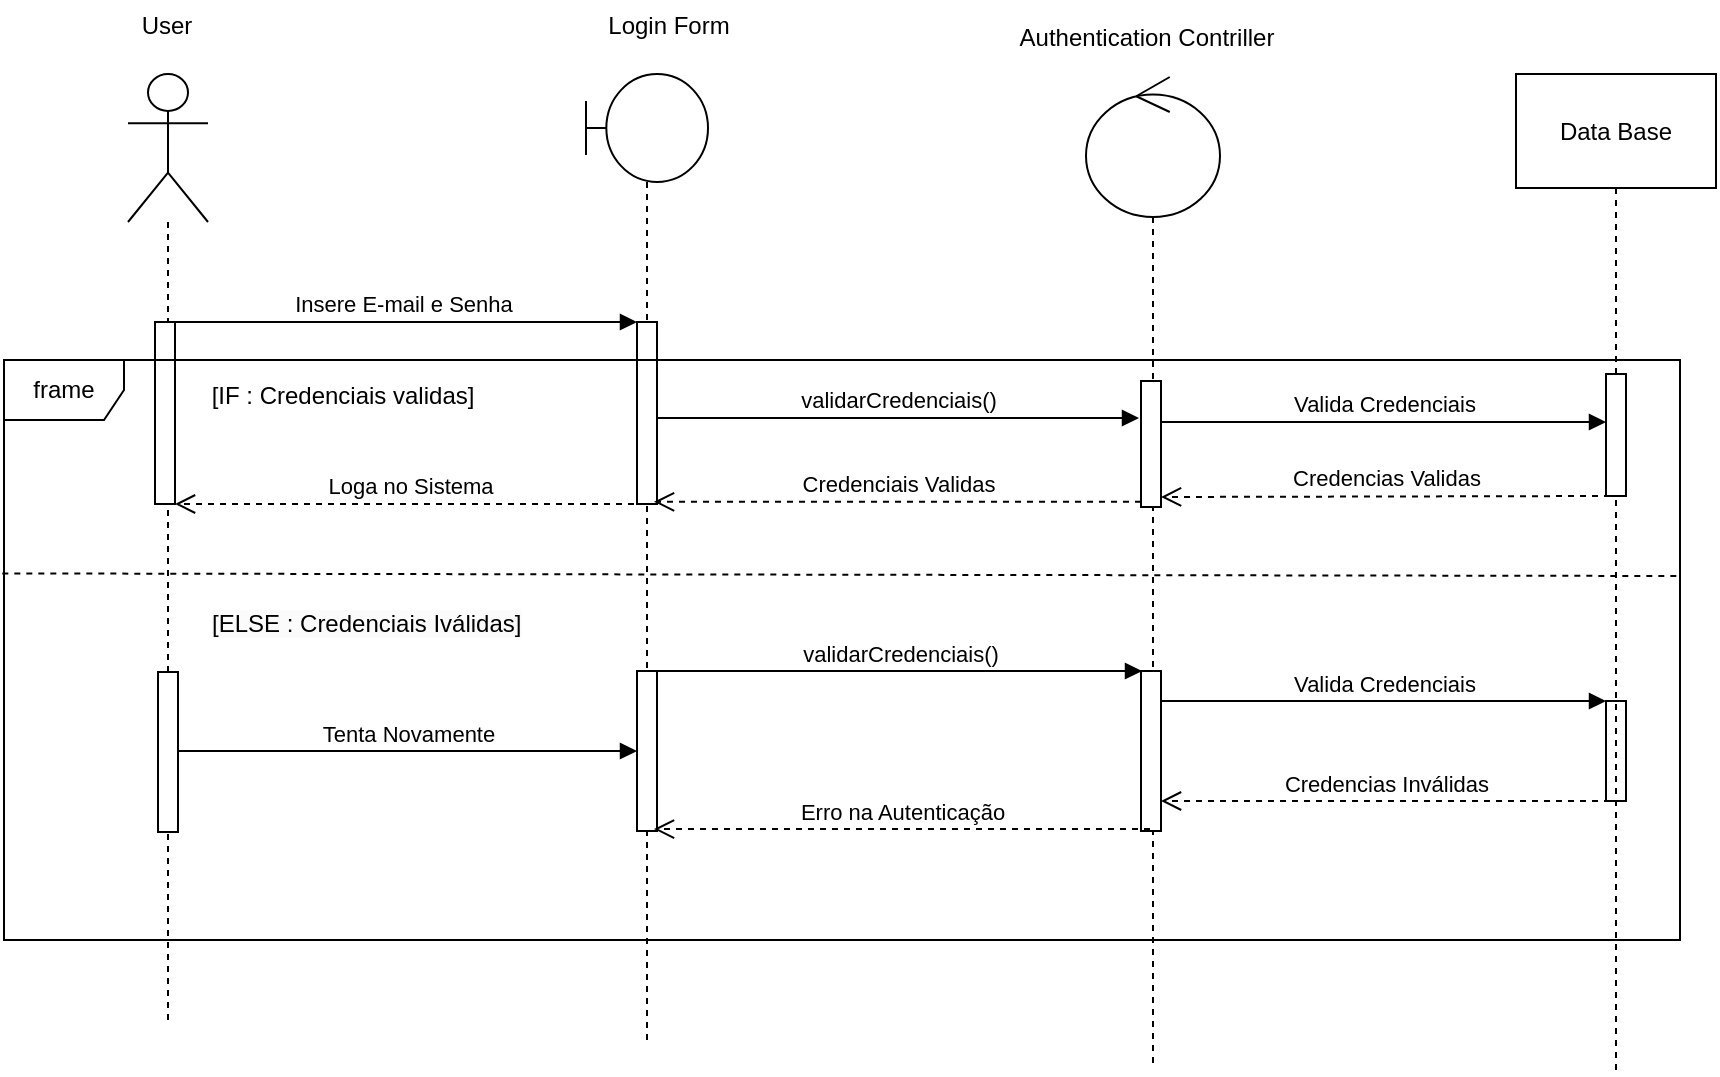 <mxfile version="24.4.0" type="device">
  <diagram name="Página-1" id="srSfZ5vDwNcdO3Q_fWqT">
    <mxGraphModel dx="1481" dy="873" grid="0" gridSize="10" guides="1" tooltips="1" connect="1" arrows="1" fold="1" page="1" pageScale="1" pageWidth="980" pageHeight="1390" math="0" shadow="0">
      <root>
        <mxCell id="0" />
        <mxCell id="1" parent="0" />
        <mxCell id="yDCDBSICSVUORIP6rhff-2" value="" style="shape=umlLifeline;perimeter=lifelinePerimeter;whiteSpace=wrap;html=1;container=1;dropTarget=0;collapsible=0;recursiveResize=0;outlineConnect=0;portConstraint=eastwest;newEdgeStyle={&quot;curved&quot;:0,&quot;rounded&quot;:0};participant=umlActor;size=74;" vertex="1" parent="1">
          <mxGeometry x="85" y="111" width="40" height="473" as="geometry" />
        </mxCell>
        <mxCell id="yDCDBSICSVUORIP6rhff-11" value="" style="html=1;points=[[0,0,0,0,5],[0,1,0,0,-5],[1,0,0,0,5],[1,1,0,0,-5]];perimeter=orthogonalPerimeter;outlineConnect=0;targetShapes=umlLifeline;portConstraint=eastwest;newEdgeStyle={&quot;curved&quot;:0,&quot;rounded&quot;:0};" vertex="1" parent="yDCDBSICSVUORIP6rhff-2">
          <mxGeometry x="13.5" y="124" width="10" height="91" as="geometry" />
        </mxCell>
        <mxCell id="yDCDBSICSVUORIP6rhff-3" value="" style="shape=umlLifeline;perimeter=lifelinePerimeter;whiteSpace=wrap;html=1;container=1;dropTarget=0;collapsible=0;recursiveResize=0;outlineConnect=0;portConstraint=eastwest;newEdgeStyle={&quot;curved&quot;:0,&quot;rounded&quot;:0};participant=umlBoundary;size=54;" vertex="1" parent="1">
          <mxGeometry x="314" y="111" width="61" height="486" as="geometry" />
        </mxCell>
        <mxCell id="yDCDBSICSVUORIP6rhff-12" value="" style="html=1;points=[[0,0,0,0,5],[0,1,0,0,-5],[1,0,0,0,5],[1,1,0,0,-5]];perimeter=orthogonalPerimeter;outlineConnect=0;targetShapes=umlLifeline;portConstraint=eastwest;newEdgeStyle={&quot;curved&quot;:0,&quot;rounded&quot;:0};" vertex="1" parent="yDCDBSICSVUORIP6rhff-3">
          <mxGeometry x="25.5" y="124" width="10" height="91" as="geometry" />
        </mxCell>
        <mxCell id="yDCDBSICSVUORIP6rhff-6" value="" style="shape=umlLifeline;perimeter=lifelinePerimeter;whiteSpace=wrap;html=1;container=1;dropTarget=0;collapsible=0;recursiveResize=0;outlineConnect=0;portConstraint=eastwest;newEdgeStyle={&quot;curved&quot;:0,&quot;rounded&quot;:0};participant=umlControl;size=70;" vertex="1" parent="1">
          <mxGeometry x="564" y="112.5" width="67" height="494.5" as="geometry" />
        </mxCell>
        <mxCell id="yDCDBSICSVUORIP6rhff-14" value="" style="html=1;points=[[0,0,0,0,5],[0,1,0,0,-5],[1,0,0,0,5],[1,1,0,0,-5]];perimeter=orthogonalPerimeter;outlineConnect=0;targetShapes=umlLifeline;portConstraint=eastwest;newEdgeStyle={&quot;curved&quot;:0,&quot;rounded&quot;:0};" vertex="1" parent="yDCDBSICSVUORIP6rhff-6">
          <mxGeometry x="27.5" y="152" width="10" height="63" as="geometry" />
        </mxCell>
        <mxCell id="yDCDBSICSVUORIP6rhff-44" value="" style="html=1;points=[[0,0,0,0,5],[0,1,0,0,-5],[1,0,0,0,5],[1,1,0,0,-5]];perimeter=orthogonalPerimeter;outlineConnect=0;targetShapes=umlLifeline;portConstraint=eastwest;newEdgeStyle={&quot;curved&quot;:0,&quot;rounded&quot;:0};" vertex="1" parent="yDCDBSICSVUORIP6rhff-6">
          <mxGeometry x="-224.5" y="297" width="10" height="80" as="geometry" />
        </mxCell>
        <mxCell id="yDCDBSICSVUORIP6rhff-45" value="" style="html=1;points=[[0,0,0,0,5],[0,1,0,0,-5],[1,0,0,0,5],[1,1,0,0,-5]];perimeter=orthogonalPerimeter;outlineConnect=0;targetShapes=umlLifeline;portConstraint=eastwest;newEdgeStyle={&quot;curved&quot;:0,&quot;rounded&quot;:0};" vertex="1" parent="yDCDBSICSVUORIP6rhff-6">
          <mxGeometry x="27.5" y="297" width="10" height="80" as="geometry" />
        </mxCell>
        <mxCell id="yDCDBSICSVUORIP6rhff-46" value="" style="html=1;points=[[0,0,0,0,5],[0,1,0,0,-5],[1,0,0,0,5],[1,1,0,0,-5]];perimeter=orthogonalPerimeter;outlineConnect=0;targetShapes=umlLifeline;portConstraint=eastwest;newEdgeStyle={&quot;curved&quot;:0,&quot;rounded&quot;:0};" vertex="1" parent="yDCDBSICSVUORIP6rhff-6">
          <mxGeometry x="260" y="312" width="10" height="50" as="geometry" />
        </mxCell>
        <mxCell id="yDCDBSICSVUORIP6rhff-47" value="validarCredenciais()" style="html=1;verticalAlign=bottom;endArrow=block;curved=0;rounded=0;" edge="1" parent="yDCDBSICSVUORIP6rhff-6">
          <mxGeometry width="80" relative="1" as="geometry">
            <mxPoint x="-214" y="297" as="sourcePoint" />
            <mxPoint x="28" y="297" as="targetPoint" />
            <mxPoint as="offset" />
          </mxGeometry>
        </mxCell>
        <mxCell id="yDCDBSICSVUORIP6rhff-48" value="Valida Credenciais" style="html=1;verticalAlign=bottom;endArrow=block;curved=0;rounded=0;" edge="1" parent="yDCDBSICSVUORIP6rhff-6" source="yDCDBSICSVUORIP6rhff-45">
          <mxGeometry width="80" relative="1" as="geometry">
            <mxPoint x="41" y="312" as="sourcePoint" />
            <mxPoint x="260" y="312" as="targetPoint" />
          </mxGeometry>
        </mxCell>
        <mxCell id="yDCDBSICSVUORIP6rhff-49" value="Credencias Inválidas" style="html=1;verticalAlign=bottom;endArrow=open;dashed=1;endSize=8;curved=0;rounded=0;exitX=0.2;exitY=1;exitDx=0;exitDy=0;exitPerimeter=0;" edge="1" parent="yDCDBSICSVUORIP6rhff-6" source="yDCDBSICSVUORIP6rhff-46">
          <mxGeometry relative="1" as="geometry">
            <mxPoint x="260" y="362" as="sourcePoint" />
            <mxPoint x="37.5" y="362" as="targetPoint" />
          </mxGeometry>
        </mxCell>
        <mxCell id="yDCDBSICSVUORIP6rhff-50" value="Erro na Autenticação" style="html=1;verticalAlign=bottom;endArrow=open;dashed=1;endSize=8;curved=0;rounded=0;entryX=0.85;entryY=0.988;entryDx=0;entryDy=0;entryPerimeter=0;" edge="1" parent="yDCDBSICSVUORIP6rhff-6" target="yDCDBSICSVUORIP6rhff-44">
          <mxGeometry relative="1" as="geometry">
            <mxPoint x="32" y="376" as="sourcePoint" />
            <mxPoint x="-214" y="377" as="targetPoint" />
          </mxGeometry>
        </mxCell>
        <mxCell id="yDCDBSICSVUORIP6rhff-7" value="Data Base" style="shape=umlLifeline;perimeter=lifelinePerimeter;whiteSpace=wrap;html=1;container=1;dropTarget=0;collapsible=0;recursiveResize=0;outlineConnect=0;portConstraint=eastwest;newEdgeStyle={&quot;curved&quot;:0,&quot;rounded&quot;:0};size=57;" vertex="1" parent="1">
          <mxGeometry x="779" y="111" width="100" height="500" as="geometry" />
        </mxCell>
        <mxCell id="yDCDBSICSVUORIP6rhff-15" value="" style="html=1;points=[[0,0,0,0,5],[0,1,0,0,-5],[1,0,0,0,5],[1,1,0,0,-5]];perimeter=orthogonalPerimeter;outlineConnect=0;targetShapes=umlLifeline;portConstraint=eastwest;newEdgeStyle={&quot;curved&quot;:0,&quot;rounded&quot;:0};" vertex="1" parent="yDCDBSICSVUORIP6rhff-7">
          <mxGeometry x="45" y="150" width="10" height="61" as="geometry" />
        </mxCell>
        <mxCell id="yDCDBSICSVUORIP6rhff-8" value="User" style="text;html=1;align=center;verticalAlign=middle;resizable=0;points=[];autosize=1;strokeColor=none;fillColor=none;" vertex="1" parent="1">
          <mxGeometry x="82" y="74" width="43" height="26" as="geometry" />
        </mxCell>
        <mxCell id="yDCDBSICSVUORIP6rhff-9" value="Login Form" style="text;html=1;align=center;verticalAlign=middle;resizable=0;points=[];autosize=1;strokeColor=none;fillColor=none;" vertex="1" parent="1">
          <mxGeometry x="315" y="74" width="79" height="26" as="geometry" />
        </mxCell>
        <mxCell id="yDCDBSICSVUORIP6rhff-10" value="Authentication Contriller" style="text;html=1;align=center;verticalAlign=middle;resizable=0;points=[];autosize=1;strokeColor=none;fillColor=none;" vertex="1" parent="1">
          <mxGeometry x="521" y="80" width="145" height="26" as="geometry" />
        </mxCell>
        <mxCell id="yDCDBSICSVUORIP6rhff-16" value="Insere E-mail e Senha&amp;nbsp;" style="html=1;verticalAlign=bottom;endArrow=block;curved=0;rounded=0;" edge="1" parent="1" target="yDCDBSICSVUORIP6rhff-12">
          <mxGeometry width="80" relative="1" as="geometry">
            <mxPoint x="108" y="235" as="sourcePoint" />
            <mxPoint x="338.5" y="235" as="targetPoint" />
          </mxGeometry>
        </mxCell>
        <mxCell id="yDCDBSICSVUORIP6rhff-17" value="validarCredenciais()" style="html=1;verticalAlign=bottom;endArrow=block;curved=0;rounded=0;" edge="1" parent="1" source="yDCDBSICSVUORIP6rhff-12">
          <mxGeometry width="80" relative="1" as="geometry">
            <mxPoint x="352" y="283" as="sourcePoint" />
            <mxPoint x="590.5" y="283" as="targetPoint" />
            <mxPoint as="offset" />
          </mxGeometry>
        </mxCell>
        <mxCell id="yDCDBSICSVUORIP6rhff-18" value="Valida Credenciais" style="html=1;verticalAlign=bottom;endArrow=block;curved=0;rounded=0;" edge="1" parent="1">
          <mxGeometry width="80" relative="1" as="geometry">
            <mxPoint x="601.5" y="285" as="sourcePoint" />
            <mxPoint x="824" y="285" as="targetPoint" />
          </mxGeometry>
        </mxCell>
        <mxCell id="yDCDBSICSVUORIP6rhff-19" value="Credencias Validas" style="html=1;verticalAlign=bottom;endArrow=open;dashed=1;endSize=8;curved=0;rounded=0;exitX=0.2;exitY=1;exitDx=0;exitDy=0;exitPerimeter=0;entryX=1;entryY=1;entryDx=0;entryDy=-5;entryPerimeter=0;" edge="1" parent="1" source="yDCDBSICSVUORIP6rhff-15" target="yDCDBSICSVUORIP6rhff-14">
          <mxGeometry relative="1" as="geometry">
            <mxPoint x="824" y="311" as="sourcePoint" />
            <mxPoint x="601.5" y="311" as="targetPoint" />
          </mxGeometry>
        </mxCell>
        <mxCell id="yDCDBSICSVUORIP6rhff-20" value="Credenciais Validas" style="html=1;verticalAlign=bottom;endArrow=open;dashed=1;endSize=8;curved=0;rounded=0;entryX=0.85;entryY=0.988;entryDx=0;entryDy=0;entryPerimeter=0;" edge="1" parent="1" source="yDCDBSICSVUORIP6rhff-14" target="yDCDBSICSVUORIP6rhff-12">
          <mxGeometry relative="1" as="geometry">
            <mxPoint x="430" y="326" as="sourcePoint" />
            <mxPoint x="350" y="326" as="targetPoint" />
          </mxGeometry>
        </mxCell>
        <mxCell id="yDCDBSICSVUORIP6rhff-21" value="Loga no Sistema" style="html=1;verticalAlign=bottom;endArrow=open;dashed=1;endSize=8;curved=0;rounded=0;" edge="1" parent="1" source="yDCDBSICSVUORIP6rhff-3" target="yDCDBSICSVUORIP6rhff-11">
          <mxGeometry relative="1" as="geometry">
            <mxPoint x="190" y="326" as="sourcePoint" />
            <mxPoint x="110" y="326" as="targetPoint" />
          </mxGeometry>
        </mxCell>
        <mxCell id="yDCDBSICSVUORIP6rhff-52" value="frame" style="shape=umlFrame;whiteSpace=wrap;html=1;pointerEvents=0;" vertex="1" parent="1">
          <mxGeometry x="23" y="254" width="838" height="290" as="geometry" />
        </mxCell>
        <mxCell id="yDCDBSICSVUORIP6rhff-53" value="Tenta Novamente" style="html=1;verticalAlign=bottom;endArrow=block;curved=0;rounded=0;" edge="1" parent="1" target="yDCDBSICSVUORIP6rhff-44">
          <mxGeometry width="80" relative="1" as="geometry">
            <mxPoint x="110" y="449.5" as="sourcePoint" />
            <mxPoint x="190" y="449.5" as="targetPoint" />
          </mxGeometry>
        </mxCell>
        <mxCell id="yDCDBSICSVUORIP6rhff-54" value="" style="html=1;points=[[0,0,0,0,5],[0,1,0,0,-5],[1,0,0,0,5],[1,1,0,0,-5]];perimeter=orthogonalPerimeter;outlineConnect=0;targetShapes=umlLifeline;portConstraint=eastwest;newEdgeStyle={&quot;curved&quot;:0,&quot;rounded&quot;:0};" vertex="1" parent="1">
          <mxGeometry x="100" y="410" width="10" height="80" as="geometry" />
        </mxCell>
        <mxCell id="yDCDBSICSVUORIP6rhff-55" value="[IF : Credenciais validas]" style="text;html=1;align=center;verticalAlign=middle;resizable=0;points=[];autosize=1;strokeColor=none;fillColor=none;" vertex="1" parent="1">
          <mxGeometry x="117" y="259" width="149" height="26" as="geometry" />
        </mxCell>
        <mxCell id="yDCDBSICSVUORIP6rhff-56" value="&lt;span style=&quot;color: rgb(0, 0, 0); font-family: Helvetica; font-size: 12px; font-style: normal; font-variant-ligatures: normal; font-variant-caps: normal; font-weight: 400; letter-spacing: normal; orphans: 2; text-align: center; text-indent: 0px; text-transform: none; widows: 2; word-spacing: 0px; -webkit-text-stroke-width: 0px; white-space: nowrap; background-color: rgb(251, 251, 251); text-decoration-thickness: initial; text-decoration-style: initial; text-decoration-color: initial; display: inline !important; float: none;&quot;&gt;[ELSE : Credenciais Iválidas]&lt;/span&gt;" style="text;whiteSpace=wrap;html=1;" vertex="1" parent="1">
          <mxGeometry x="124.996" y="371.997" width="159" height="36" as="geometry" />
        </mxCell>
        <mxCell id="yDCDBSICSVUORIP6rhff-57" value="" style="endArrow=none;dashed=1;html=1;rounded=0;exitX=-0.001;exitY=0.368;exitDx=0;exitDy=0;exitPerimeter=0;entryX=1.003;entryY=0.408;entryDx=0;entryDy=0;entryPerimeter=0;" edge="1" parent="1" source="yDCDBSICSVUORIP6rhff-52">
          <mxGeometry width="50" height="50" relative="1" as="geometry">
            <mxPoint x="18.814" y="363.74" as="sourcePoint" />
            <mxPoint x="861.004" y="362.0" as="targetPoint" />
          </mxGeometry>
        </mxCell>
      </root>
    </mxGraphModel>
  </diagram>
</mxfile>
